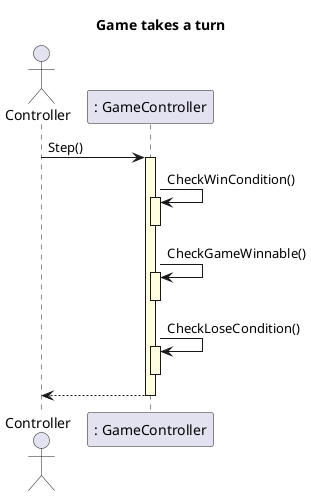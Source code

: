 @startuml
skinparam SequenceLifeLineBackgroundColor LightYellow

title "Game takes a turn"

actor Controller as CTR
participant ": GameController" as game

CTR -> game ++ : Step()

game -> game ++ : CheckWinCondition()
deactivate game

game -> game ++ : CheckGameWinnable()
deactivate game

game -> game ++ : CheckLoseCondition()
deactivate game

game --> CTR --

@enduml